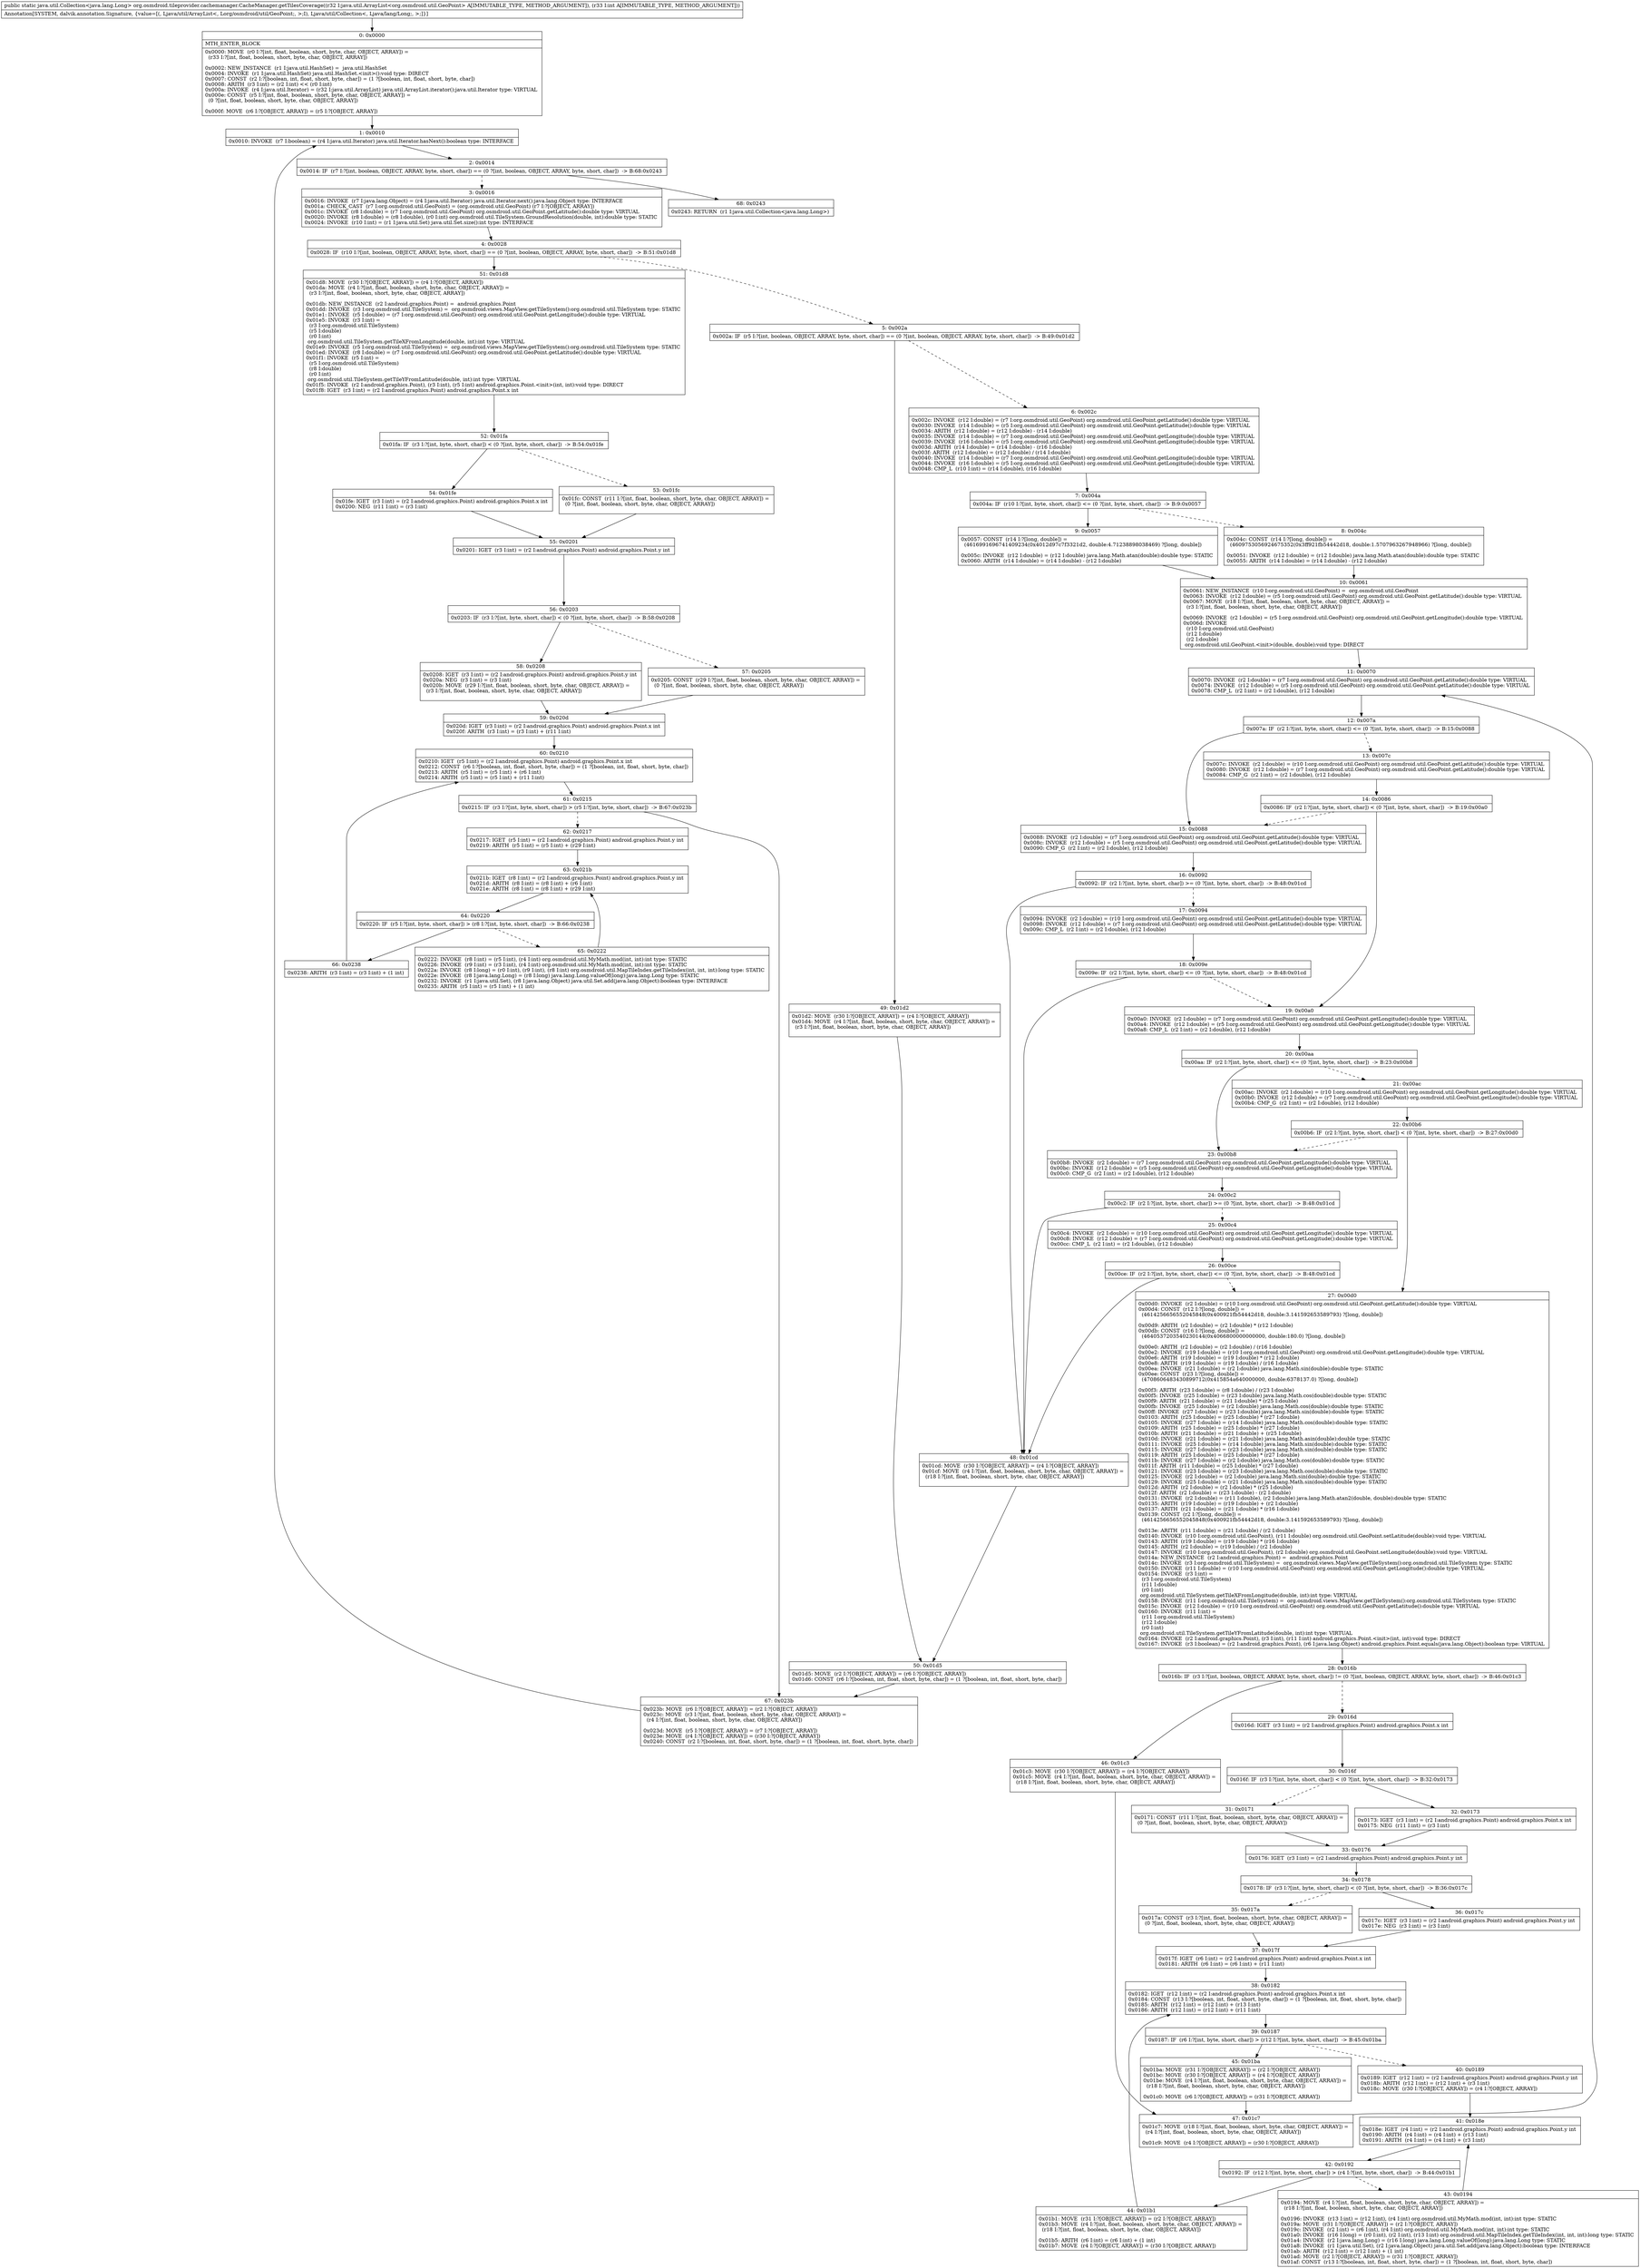 digraph "CFG fororg.osmdroid.tileprovider.cachemanager.CacheManager.getTilesCoverage(Ljava\/util\/ArrayList;I)Ljava\/util\/Collection;" {
Node_0 [shape=record,label="{0\:\ 0x0000|MTH_ENTER_BLOCK\l|0x0000: MOVE  (r0 I:?[int, float, boolean, short, byte, char, OBJECT, ARRAY]) = \l  (r33 I:?[int, float, boolean, short, byte, char, OBJECT, ARRAY])\l \l0x0002: NEW_INSTANCE  (r1 I:java.util.HashSet) =  java.util.HashSet \l0x0004: INVOKE  (r1 I:java.util.HashSet) java.util.HashSet.\<init\>():void type: DIRECT \l0x0007: CONST  (r2 I:?[boolean, int, float, short, byte, char]) = (1 ?[boolean, int, float, short, byte, char]) \l0x0008: ARITH  (r3 I:int) = (r2 I:int) \<\< (r0 I:int) \l0x000a: INVOKE  (r4 I:java.util.Iterator) = (r32 I:java.util.ArrayList) java.util.ArrayList.iterator():java.util.Iterator type: VIRTUAL \l0x000e: CONST  (r5 I:?[int, float, boolean, short, byte, char, OBJECT, ARRAY]) = \l  (0 ?[int, float, boolean, short, byte, char, OBJECT, ARRAY])\l \l0x000f: MOVE  (r6 I:?[OBJECT, ARRAY]) = (r5 I:?[OBJECT, ARRAY]) \l}"];
Node_1 [shape=record,label="{1\:\ 0x0010|0x0010: INVOKE  (r7 I:boolean) = (r4 I:java.util.Iterator) java.util.Iterator.hasNext():boolean type: INTERFACE \l}"];
Node_2 [shape=record,label="{2\:\ 0x0014|0x0014: IF  (r7 I:?[int, boolean, OBJECT, ARRAY, byte, short, char]) == (0 ?[int, boolean, OBJECT, ARRAY, byte, short, char])  \-\> B:68:0x0243 \l}"];
Node_3 [shape=record,label="{3\:\ 0x0016|0x0016: INVOKE  (r7 I:java.lang.Object) = (r4 I:java.util.Iterator) java.util.Iterator.next():java.lang.Object type: INTERFACE \l0x001a: CHECK_CAST  (r7 I:org.osmdroid.util.GeoPoint) = (org.osmdroid.util.GeoPoint) (r7 I:?[OBJECT, ARRAY]) \l0x001c: INVOKE  (r8 I:double) = (r7 I:org.osmdroid.util.GeoPoint) org.osmdroid.util.GeoPoint.getLatitude():double type: VIRTUAL \l0x0020: INVOKE  (r8 I:double) = (r8 I:double), (r0 I:int) org.osmdroid.util.TileSystem.GroundResolution(double, int):double type: STATIC \l0x0024: INVOKE  (r10 I:int) = (r1 I:java.util.Set) java.util.Set.size():int type: INTERFACE \l}"];
Node_4 [shape=record,label="{4\:\ 0x0028|0x0028: IF  (r10 I:?[int, boolean, OBJECT, ARRAY, byte, short, char]) == (0 ?[int, boolean, OBJECT, ARRAY, byte, short, char])  \-\> B:51:0x01d8 \l}"];
Node_5 [shape=record,label="{5\:\ 0x002a|0x002a: IF  (r5 I:?[int, boolean, OBJECT, ARRAY, byte, short, char]) == (0 ?[int, boolean, OBJECT, ARRAY, byte, short, char])  \-\> B:49:0x01d2 \l}"];
Node_6 [shape=record,label="{6\:\ 0x002c|0x002c: INVOKE  (r12 I:double) = (r7 I:org.osmdroid.util.GeoPoint) org.osmdroid.util.GeoPoint.getLatitude():double type: VIRTUAL \l0x0030: INVOKE  (r14 I:double) = (r5 I:org.osmdroid.util.GeoPoint) org.osmdroid.util.GeoPoint.getLatitude():double type: VIRTUAL \l0x0034: ARITH  (r12 I:double) = (r12 I:double) \- (r14 I:double) \l0x0035: INVOKE  (r14 I:double) = (r7 I:org.osmdroid.util.GeoPoint) org.osmdroid.util.GeoPoint.getLongitude():double type: VIRTUAL \l0x0039: INVOKE  (r16 I:double) = (r5 I:org.osmdroid.util.GeoPoint) org.osmdroid.util.GeoPoint.getLongitude():double type: VIRTUAL \l0x003d: ARITH  (r14 I:double) = (r14 I:double) \- (r16 I:double) \l0x003f: ARITH  (r12 I:double) = (r12 I:double) \/ (r14 I:double) \l0x0040: INVOKE  (r14 I:double) = (r7 I:org.osmdroid.util.GeoPoint) org.osmdroid.util.GeoPoint.getLongitude():double type: VIRTUAL \l0x0044: INVOKE  (r16 I:double) = (r5 I:org.osmdroid.util.GeoPoint) org.osmdroid.util.GeoPoint.getLongitude():double type: VIRTUAL \l0x0048: CMP_L  (r10 I:int) = (r14 I:double), (r16 I:double) \l}"];
Node_7 [shape=record,label="{7\:\ 0x004a|0x004a: IF  (r10 I:?[int, byte, short, char]) \<= (0 ?[int, byte, short, char])  \-\> B:9:0x0057 \l}"];
Node_8 [shape=record,label="{8\:\ 0x004c|0x004c: CONST  (r14 I:?[long, double]) = \l  (4609753056924675352(0x3ff921fb54442d18, double:1.5707963267948966) ?[long, double])\l \l0x0051: INVOKE  (r12 I:double) = (r12 I:double) java.lang.Math.atan(double):double type: STATIC \l0x0055: ARITH  (r14 I:double) = (r14 I:double) \- (r12 I:double) \l}"];
Node_9 [shape=record,label="{9\:\ 0x0057|0x0057: CONST  (r14 I:?[long, double]) = \l  (4616991696741409234(0x4012d97c7f3321d2, double:4.71238898038469) ?[long, double])\l \l0x005c: INVOKE  (r12 I:double) = (r12 I:double) java.lang.Math.atan(double):double type: STATIC \l0x0060: ARITH  (r14 I:double) = (r14 I:double) \- (r12 I:double) \l}"];
Node_10 [shape=record,label="{10\:\ 0x0061|0x0061: NEW_INSTANCE  (r10 I:org.osmdroid.util.GeoPoint) =  org.osmdroid.util.GeoPoint \l0x0063: INVOKE  (r12 I:double) = (r5 I:org.osmdroid.util.GeoPoint) org.osmdroid.util.GeoPoint.getLatitude():double type: VIRTUAL \l0x0067: MOVE  (r18 I:?[int, float, boolean, short, byte, char, OBJECT, ARRAY]) = \l  (r3 I:?[int, float, boolean, short, byte, char, OBJECT, ARRAY])\l \l0x0069: INVOKE  (r2 I:double) = (r5 I:org.osmdroid.util.GeoPoint) org.osmdroid.util.GeoPoint.getLongitude():double type: VIRTUAL \l0x006d: INVOKE  \l  (r10 I:org.osmdroid.util.GeoPoint)\l  (r12 I:double)\l  (r2 I:double)\l org.osmdroid.util.GeoPoint.\<init\>(double, double):void type: DIRECT \l}"];
Node_11 [shape=record,label="{11\:\ 0x0070|0x0070: INVOKE  (r2 I:double) = (r7 I:org.osmdroid.util.GeoPoint) org.osmdroid.util.GeoPoint.getLatitude():double type: VIRTUAL \l0x0074: INVOKE  (r12 I:double) = (r5 I:org.osmdroid.util.GeoPoint) org.osmdroid.util.GeoPoint.getLatitude():double type: VIRTUAL \l0x0078: CMP_L  (r2 I:int) = (r2 I:double), (r12 I:double) \l}"];
Node_12 [shape=record,label="{12\:\ 0x007a|0x007a: IF  (r2 I:?[int, byte, short, char]) \<= (0 ?[int, byte, short, char])  \-\> B:15:0x0088 \l}"];
Node_13 [shape=record,label="{13\:\ 0x007c|0x007c: INVOKE  (r2 I:double) = (r10 I:org.osmdroid.util.GeoPoint) org.osmdroid.util.GeoPoint.getLatitude():double type: VIRTUAL \l0x0080: INVOKE  (r12 I:double) = (r7 I:org.osmdroid.util.GeoPoint) org.osmdroid.util.GeoPoint.getLatitude():double type: VIRTUAL \l0x0084: CMP_G  (r2 I:int) = (r2 I:double), (r12 I:double) \l}"];
Node_14 [shape=record,label="{14\:\ 0x0086|0x0086: IF  (r2 I:?[int, byte, short, char]) \< (0 ?[int, byte, short, char])  \-\> B:19:0x00a0 \l}"];
Node_15 [shape=record,label="{15\:\ 0x0088|0x0088: INVOKE  (r2 I:double) = (r7 I:org.osmdroid.util.GeoPoint) org.osmdroid.util.GeoPoint.getLatitude():double type: VIRTUAL \l0x008c: INVOKE  (r12 I:double) = (r5 I:org.osmdroid.util.GeoPoint) org.osmdroid.util.GeoPoint.getLatitude():double type: VIRTUAL \l0x0090: CMP_G  (r2 I:int) = (r2 I:double), (r12 I:double) \l}"];
Node_16 [shape=record,label="{16\:\ 0x0092|0x0092: IF  (r2 I:?[int, byte, short, char]) \>= (0 ?[int, byte, short, char])  \-\> B:48:0x01cd \l}"];
Node_17 [shape=record,label="{17\:\ 0x0094|0x0094: INVOKE  (r2 I:double) = (r10 I:org.osmdroid.util.GeoPoint) org.osmdroid.util.GeoPoint.getLatitude():double type: VIRTUAL \l0x0098: INVOKE  (r12 I:double) = (r7 I:org.osmdroid.util.GeoPoint) org.osmdroid.util.GeoPoint.getLatitude():double type: VIRTUAL \l0x009c: CMP_L  (r2 I:int) = (r2 I:double), (r12 I:double) \l}"];
Node_18 [shape=record,label="{18\:\ 0x009e|0x009e: IF  (r2 I:?[int, byte, short, char]) \<= (0 ?[int, byte, short, char])  \-\> B:48:0x01cd \l}"];
Node_19 [shape=record,label="{19\:\ 0x00a0|0x00a0: INVOKE  (r2 I:double) = (r7 I:org.osmdroid.util.GeoPoint) org.osmdroid.util.GeoPoint.getLongitude():double type: VIRTUAL \l0x00a4: INVOKE  (r12 I:double) = (r5 I:org.osmdroid.util.GeoPoint) org.osmdroid.util.GeoPoint.getLongitude():double type: VIRTUAL \l0x00a8: CMP_L  (r2 I:int) = (r2 I:double), (r12 I:double) \l}"];
Node_20 [shape=record,label="{20\:\ 0x00aa|0x00aa: IF  (r2 I:?[int, byte, short, char]) \<= (0 ?[int, byte, short, char])  \-\> B:23:0x00b8 \l}"];
Node_21 [shape=record,label="{21\:\ 0x00ac|0x00ac: INVOKE  (r2 I:double) = (r10 I:org.osmdroid.util.GeoPoint) org.osmdroid.util.GeoPoint.getLongitude():double type: VIRTUAL \l0x00b0: INVOKE  (r12 I:double) = (r7 I:org.osmdroid.util.GeoPoint) org.osmdroid.util.GeoPoint.getLongitude():double type: VIRTUAL \l0x00b4: CMP_G  (r2 I:int) = (r2 I:double), (r12 I:double) \l}"];
Node_22 [shape=record,label="{22\:\ 0x00b6|0x00b6: IF  (r2 I:?[int, byte, short, char]) \< (0 ?[int, byte, short, char])  \-\> B:27:0x00d0 \l}"];
Node_23 [shape=record,label="{23\:\ 0x00b8|0x00b8: INVOKE  (r2 I:double) = (r7 I:org.osmdroid.util.GeoPoint) org.osmdroid.util.GeoPoint.getLongitude():double type: VIRTUAL \l0x00bc: INVOKE  (r12 I:double) = (r5 I:org.osmdroid.util.GeoPoint) org.osmdroid.util.GeoPoint.getLongitude():double type: VIRTUAL \l0x00c0: CMP_G  (r2 I:int) = (r2 I:double), (r12 I:double) \l}"];
Node_24 [shape=record,label="{24\:\ 0x00c2|0x00c2: IF  (r2 I:?[int, byte, short, char]) \>= (0 ?[int, byte, short, char])  \-\> B:48:0x01cd \l}"];
Node_25 [shape=record,label="{25\:\ 0x00c4|0x00c4: INVOKE  (r2 I:double) = (r10 I:org.osmdroid.util.GeoPoint) org.osmdroid.util.GeoPoint.getLongitude():double type: VIRTUAL \l0x00c8: INVOKE  (r12 I:double) = (r7 I:org.osmdroid.util.GeoPoint) org.osmdroid.util.GeoPoint.getLongitude():double type: VIRTUAL \l0x00cc: CMP_L  (r2 I:int) = (r2 I:double), (r12 I:double) \l}"];
Node_26 [shape=record,label="{26\:\ 0x00ce|0x00ce: IF  (r2 I:?[int, byte, short, char]) \<= (0 ?[int, byte, short, char])  \-\> B:48:0x01cd \l}"];
Node_27 [shape=record,label="{27\:\ 0x00d0|0x00d0: INVOKE  (r2 I:double) = (r10 I:org.osmdroid.util.GeoPoint) org.osmdroid.util.GeoPoint.getLatitude():double type: VIRTUAL \l0x00d4: CONST  (r12 I:?[long, double]) = \l  (4614256656552045848(0x400921fb54442d18, double:3.141592653589793) ?[long, double])\l \l0x00d9: ARITH  (r2 I:double) = (r2 I:double) * (r12 I:double) \l0x00db: CONST  (r16 I:?[long, double]) = \l  (4640537203540230144(0x4066800000000000, double:180.0) ?[long, double])\l \l0x00e0: ARITH  (r2 I:double) = (r2 I:double) \/ (r16 I:double) \l0x00e2: INVOKE  (r19 I:double) = (r10 I:org.osmdroid.util.GeoPoint) org.osmdroid.util.GeoPoint.getLongitude():double type: VIRTUAL \l0x00e6: ARITH  (r19 I:double) = (r19 I:double) * (r12 I:double) \l0x00e8: ARITH  (r19 I:double) = (r19 I:double) \/ (r16 I:double) \l0x00ea: INVOKE  (r21 I:double) = (r2 I:double) java.lang.Math.sin(double):double type: STATIC \l0x00ee: CONST  (r23 I:?[long, double]) = \l  (4708606483430899712(0x415854a640000000, double:6378137.0) ?[long, double])\l \l0x00f3: ARITH  (r23 I:double) = (r8 I:double) \/ (r23 I:double) \l0x00f5: INVOKE  (r25 I:double) = (r23 I:double) java.lang.Math.cos(double):double type: STATIC \l0x00f9: ARITH  (r21 I:double) = (r21 I:double) * (r25 I:double) \l0x00fb: INVOKE  (r25 I:double) = (r2 I:double) java.lang.Math.cos(double):double type: STATIC \l0x00ff: INVOKE  (r27 I:double) = (r23 I:double) java.lang.Math.sin(double):double type: STATIC \l0x0103: ARITH  (r25 I:double) = (r25 I:double) * (r27 I:double) \l0x0105: INVOKE  (r27 I:double) = (r14 I:double) java.lang.Math.cos(double):double type: STATIC \l0x0109: ARITH  (r25 I:double) = (r25 I:double) * (r27 I:double) \l0x010b: ARITH  (r21 I:double) = (r21 I:double) + (r25 I:double) \l0x010d: INVOKE  (r21 I:double) = (r21 I:double) java.lang.Math.asin(double):double type: STATIC \l0x0111: INVOKE  (r25 I:double) = (r14 I:double) java.lang.Math.sin(double):double type: STATIC \l0x0115: INVOKE  (r27 I:double) = (r23 I:double) java.lang.Math.sin(double):double type: STATIC \l0x0119: ARITH  (r25 I:double) = (r25 I:double) * (r27 I:double) \l0x011b: INVOKE  (r27 I:double) = (r2 I:double) java.lang.Math.cos(double):double type: STATIC \l0x011f: ARITH  (r11 I:double) = (r25 I:double) * (r27 I:double) \l0x0121: INVOKE  (r23 I:double) = (r23 I:double) java.lang.Math.cos(double):double type: STATIC \l0x0125: INVOKE  (r2 I:double) = (r2 I:double) java.lang.Math.sin(double):double type: STATIC \l0x0129: INVOKE  (r25 I:double) = (r21 I:double) java.lang.Math.sin(double):double type: STATIC \l0x012d: ARITH  (r2 I:double) = (r2 I:double) * (r25 I:double) \l0x012f: ARITH  (r2 I:double) = (r23 I:double) \- (r2 I:double) \l0x0131: INVOKE  (r2 I:double) = (r11 I:double), (r2 I:double) java.lang.Math.atan2(double, double):double type: STATIC \l0x0135: ARITH  (r19 I:double) = (r19 I:double) + (r2 I:double) \l0x0137: ARITH  (r21 I:double) = (r21 I:double) * (r16 I:double) \l0x0139: CONST  (r2 I:?[long, double]) = \l  (4614256656552045848(0x400921fb54442d18, double:3.141592653589793) ?[long, double])\l \l0x013e: ARITH  (r11 I:double) = (r21 I:double) \/ (r2 I:double) \l0x0140: INVOKE  (r10 I:org.osmdroid.util.GeoPoint), (r11 I:double) org.osmdroid.util.GeoPoint.setLatitude(double):void type: VIRTUAL \l0x0143: ARITH  (r19 I:double) = (r19 I:double) * (r16 I:double) \l0x0145: ARITH  (r2 I:double) = (r19 I:double) \/ (r2 I:double) \l0x0147: INVOKE  (r10 I:org.osmdroid.util.GeoPoint), (r2 I:double) org.osmdroid.util.GeoPoint.setLongitude(double):void type: VIRTUAL \l0x014a: NEW_INSTANCE  (r2 I:android.graphics.Point) =  android.graphics.Point \l0x014c: INVOKE  (r3 I:org.osmdroid.util.TileSystem) =  org.osmdroid.views.MapView.getTileSystem():org.osmdroid.util.TileSystem type: STATIC \l0x0150: INVOKE  (r11 I:double) = (r10 I:org.osmdroid.util.GeoPoint) org.osmdroid.util.GeoPoint.getLongitude():double type: VIRTUAL \l0x0154: INVOKE  (r3 I:int) = \l  (r3 I:org.osmdroid.util.TileSystem)\l  (r11 I:double)\l  (r0 I:int)\l org.osmdroid.util.TileSystem.getTileXFromLongitude(double, int):int type: VIRTUAL \l0x0158: INVOKE  (r11 I:org.osmdroid.util.TileSystem) =  org.osmdroid.views.MapView.getTileSystem():org.osmdroid.util.TileSystem type: STATIC \l0x015c: INVOKE  (r12 I:double) = (r10 I:org.osmdroid.util.GeoPoint) org.osmdroid.util.GeoPoint.getLatitude():double type: VIRTUAL \l0x0160: INVOKE  (r11 I:int) = \l  (r11 I:org.osmdroid.util.TileSystem)\l  (r12 I:double)\l  (r0 I:int)\l org.osmdroid.util.TileSystem.getTileYFromLatitude(double, int):int type: VIRTUAL \l0x0164: INVOKE  (r2 I:android.graphics.Point), (r3 I:int), (r11 I:int) android.graphics.Point.\<init\>(int, int):void type: DIRECT \l0x0167: INVOKE  (r3 I:boolean) = (r2 I:android.graphics.Point), (r6 I:java.lang.Object) android.graphics.Point.equals(java.lang.Object):boolean type: VIRTUAL \l}"];
Node_28 [shape=record,label="{28\:\ 0x016b|0x016b: IF  (r3 I:?[int, boolean, OBJECT, ARRAY, byte, short, char]) != (0 ?[int, boolean, OBJECT, ARRAY, byte, short, char])  \-\> B:46:0x01c3 \l}"];
Node_29 [shape=record,label="{29\:\ 0x016d|0x016d: IGET  (r3 I:int) = (r2 I:android.graphics.Point) android.graphics.Point.x int \l}"];
Node_30 [shape=record,label="{30\:\ 0x016f|0x016f: IF  (r3 I:?[int, byte, short, char]) \< (0 ?[int, byte, short, char])  \-\> B:32:0x0173 \l}"];
Node_31 [shape=record,label="{31\:\ 0x0171|0x0171: CONST  (r11 I:?[int, float, boolean, short, byte, char, OBJECT, ARRAY]) = \l  (0 ?[int, float, boolean, short, byte, char, OBJECT, ARRAY])\l \l}"];
Node_32 [shape=record,label="{32\:\ 0x0173|0x0173: IGET  (r3 I:int) = (r2 I:android.graphics.Point) android.graphics.Point.x int \l0x0175: NEG  (r11 I:int) = (r3 I:int) \l}"];
Node_33 [shape=record,label="{33\:\ 0x0176|0x0176: IGET  (r3 I:int) = (r2 I:android.graphics.Point) android.graphics.Point.y int \l}"];
Node_34 [shape=record,label="{34\:\ 0x0178|0x0178: IF  (r3 I:?[int, byte, short, char]) \< (0 ?[int, byte, short, char])  \-\> B:36:0x017c \l}"];
Node_35 [shape=record,label="{35\:\ 0x017a|0x017a: CONST  (r3 I:?[int, float, boolean, short, byte, char, OBJECT, ARRAY]) = \l  (0 ?[int, float, boolean, short, byte, char, OBJECT, ARRAY])\l \l}"];
Node_36 [shape=record,label="{36\:\ 0x017c|0x017c: IGET  (r3 I:int) = (r2 I:android.graphics.Point) android.graphics.Point.y int \l0x017e: NEG  (r3 I:int) = (r3 I:int) \l}"];
Node_37 [shape=record,label="{37\:\ 0x017f|0x017f: IGET  (r6 I:int) = (r2 I:android.graphics.Point) android.graphics.Point.x int \l0x0181: ARITH  (r6 I:int) = (r6 I:int) + (r11 I:int) \l}"];
Node_38 [shape=record,label="{38\:\ 0x0182|0x0182: IGET  (r12 I:int) = (r2 I:android.graphics.Point) android.graphics.Point.x int \l0x0184: CONST  (r13 I:?[boolean, int, float, short, byte, char]) = (1 ?[boolean, int, float, short, byte, char]) \l0x0185: ARITH  (r12 I:int) = (r12 I:int) + (r13 I:int) \l0x0186: ARITH  (r12 I:int) = (r12 I:int) + (r11 I:int) \l}"];
Node_39 [shape=record,label="{39\:\ 0x0187|0x0187: IF  (r6 I:?[int, byte, short, char]) \> (r12 I:?[int, byte, short, char])  \-\> B:45:0x01ba \l}"];
Node_40 [shape=record,label="{40\:\ 0x0189|0x0189: IGET  (r12 I:int) = (r2 I:android.graphics.Point) android.graphics.Point.y int \l0x018b: ARITH  (r12 I:int) = (r12 I:int) + (r3 I:int) \l0x018c: MOVE  (r30 I:?[OBJECT, ARRAY]) = (r4 I:?[OBJECT, ARRAY]) \l}"];
Node_41 [shape=record,label="{41\:\ 0x018e|0x018e: IGET  (r4 I:int) = (r2 I:android.graphics.Point) android.graphics.Point.y int \l0x0190: ARITH  (r4 I:int) = (r4 I:int) + (r13 I:int) \l0x0191: ARITH  (r4 I:int) = (r4 I:int) + (r3 I:int) \l}"];
Node_42 [shape=record,label="{42\:\ 0x0192|0x0192: IF  (r12 I:?[int, byte, short, char]) \> (r4 I:?[int, byte, short, char])  \-\> B:44:0x01b1 \l}"];
Node_43 [shape=record,label="{43\:\ 0x0194|0x0194: MOVE  (r4 I:?[int, float, boolean, short, byte, char, OBJECT, ARRAY]) = \l  (r18 I:?[int, float, boolean, short, byte, char, OBJECT, ARRAY])\l \l0x0196: INVOKE  (r13 I:int) = (r12 I:int), (r4 I:int) org.osmdroid.util.MyMath.mod(int, int):int type: STATIC \l0x019a: MOVE  (r31 I:?[OBJECT, ARRAY]) = (r2 I:?[OBJECT, ARRAY]) \l0x019c: INVOKE  (r2 I:int) = (r6 I:int), (r4 I:int) org.osmdroid.util.MyMath.mod(int, int):int type: STATIC \l0x01a0: INVOKE  (r16 I:long) = (r0 I:int), (r2 I:int), (r13 I:int) org.osmdroid.util.MapTileIndex.getTileIndex(int, int, int):long type: STATIC \l0x01a4: INVOKE  (r2 I:java.lang.Long) = (r16 I:long) java.lang.Long.valueOf(long):java.lang.Long type: STATIC \l0x01a8: INVOKE  (r1 I:java.util.Set), (r2 I:java.lang.Object) java.util.Set.add(java.lang.Object):boolean type: INTERFACE \l0x01ab: ARITH  (r12 I:int) = (r12 I:int) + (1 int) \l0x01ad: MOVE  (r2 I:?[OBJECT, ARRAY]) = (r31 I:?[OBJECT, ARRAY]) \l0x01af: CONST  (r13 I:?[boolean, int, float, short, byte, char]) = (1 ?[boolean, int, float, short, byte, char]) \l}"];
Node_44 [shape=record,label="{44\:\ 0x01b1|0x01b1: MOVE  (r31 I:?[OBJECT, ARRAY]) = (r2 I:?[OBJECT, ARRAY]) \l0x01b3: MOVE  (r4 I:?[int, float, boolean, short, byte, char, OBJECT, ARRAY]) = \l  (r18 I:?[int, float, boolean, short, byte, char, OBJECT, ARRAY])\l \l0x01b5: ARITH  (r6 I:int) = (r6 I:int) + (1 int) \l0x01b7: MOVE  (r4 I:?[OBJECT, ARRAY]) = (r30 I:?[OBJECT, ARRAY]) \l}"];
Node_45 [shape=record,label="{45\:\ 0x01ba|0x01ba: MOVE  (r31 I:?[OBJECT, ARRAY]) = (r2 I:?[OBJECT, ARRAY]) \l0x01bc: MOVE  (r30 I:?[OBJECT, ARRAY]) = (r4 I:?[OBJECT, ARRAY]) \l0x01be: MOVE  (r4 I:?[int, float, boolean, short, byte, char, OBJECT, ARRAY]) = \l  (r18 I:?[int, float, boolean, short, byte, char, OBJECT, ARRAY])\l \l0x01c0: MOVE  (r6 I:?[OBJECT, ARRAY]) = (r31 I:?[OBJECT, ARRAY]) \l}"];
Node_46 [shape=record,label="{46\:\ 0x01c3|0x01c3: MOVE  (r30 I:?[OBJECT, ARRAY]) = (r4 I:?[OBJECT, ARRAY]) \l0x01c5: MOVE  (r4 I:?[int, float, boolean, short, byte, char, OBJECT, ARRAY]) = \l  (r18 I:?[int, float, boolean, short, byte, char, OBJECT, ARRAY])\l \l}"];
Node_47 [shape=record,label="{47\:\ 0x01c7|0x01c7: MOVE  (r18 I:?[int, float, boolean, short, byte, char, OBJECT, ARRAY]) = \l  (r4 I:?[int, float, boolean, short, byte, char, OBJECT, ARRAY])\l \l0x01c9: MOVE  (r4 I:?[OBJECT, ARRAY]) = (r30 I:?[OBJECT, ARRAY]) \l}"];
Node_48 [shape=record,label="{48\:\ 0x01cd|0x01cd: MOVE  (r30 I:?[OBJECT, ARRAY]) = (r4 I:?[OBJECT, ARRAY]) \l0x01cf: MOVE  (r4 I:?[int, float, boolean, short, byte, char, OBJECT, ARRAY]) = \l  (r18 I:?[int, float, boolean, short, byte, char, OBJECT, ARRAY])\l \l}"];
Node_49 [shape=record,label="{49\:\ 0x01d2|0x01d2: MOVE  (r30 I:?[OBJECT, ARRAY]) = (r4 I:?[OBJECT, ARRAY]) \l0x01d4: MOVE  (r4 I:?[int, float, boolean, short, byte, char, OBJECT, ARRAY]) = \l  (r3 I:?[int, float, boolean, short, byte, char, OBJECT, ARRAY])\l \l}"];
Node_50 [shape=record,label="{50\:\ 0x01d5|0x01d5: MOVE  (r2 I:?[OBJECT, ARRAY]) = (r6 I:?[OBJECT, ARRAY]) \l0x01d6: CONST  (r6 I:?[boolean, int, float, short, byte, char]) = (1 ?[boolean, int, float, short, byte, char]) \l}"];
Node_51 [shape=record,label="{51\:\ 0x01d8|0x01d8: MOVE  (r30 I:?[OBJECT, ARRAY]) = (r4 I:?[OBJECT, ARRAY]) \l0x01da: MOVE  (r4 I:?[int, float, boolean, short, byte, char, OBJECT, ARRAY]) = \l  (r3 I:?[int, float, boolean, short, byte, char, OBJECT, ARRAY])\l \l0x01db: NEW_INSTANCE  (r2 I:android.graphics.Point) =  android.graphics.Point \l0x01dd: INVOKE  (r3 I:org.osmdroid.util.TileSystem) =  org.osmdroid.views.MapView.getTileSystem():org.osmdroid.util.TileSystem type: STATIC \l0x01e1: INVOKE  (r5 I:double) = (r7 I:org.osmdroid.util.GeoPoint) org.osmdroid.util.GeoPoint.getLongitude():double type: VIRTUAL \l0x01e5: INVOKE  (r3 I:int) = \l  (r3 I:org.osmdroid.util.TileSystem)\l  (r5 I:double)\l  (r0 I:int)\l org.osmdroid.util.TileSystem.getTileXFromLongitude(double, int):int type: VIRTUAL \l0x01e9: INVOKE  (r5 I:org.osmdroid.util.TileSystem) =  org.osmdroid.views.MapView.getTileSystem():org.osmdroid.util.TileSystem type: STATIC \l0x01ed: INVOKE  (r8 I:double) = (r7 I:org.osmdroid.util.GeoPoint) org.osmdroid.util.GeoPoint.getLatitude():double type: VIRTUAL \l0x01f1: INVOKE  (r5 I:int) = \l  (r5 I:org.osmdroid.util.TileSystem)\l  (r8 I:double)\l  (r0 I:int)\l org.osmdroid.util.TileSystem.getTileYFromLatitude(double, int):int type: VIRTUAL \l0x01f5: INVOKE  (r2 I:android.graphics.Point), (r3 I:int), (r5 I:int) android.graphics.Point.\<init\>(int, int):void type: DIRECT \l0x01f8: IGET  (r3 I:int) = (r2 I:android.graphics.Point) android.graphics.Point.x int \l}"];
Node_52 [shape=record,label="{52\:\ 0x01fa|0x01fa: IF  (r3 I:?[int, byte, short, char]) \< (0 ?[int, byte, short, char])  \-\> B:54:0x01fe \l}"];
Node_53 [shape=record,label="{53\:\ 0x01fc|0x01fc: CONST  (r11 I:?[int, float, boolean, short, byte, char, OBJECT, ARRAY]) = \l  (0 ?[int, float, boolean, short, byte, char, OBJECT, ARRAY])\l \l}"];
Node_54 [shape=record,label="{54\:\ 0x01fe|0x01fe: IGET  (r3 I:int) = (r2 I:android.graphics.Point) android.graphics.Point.x int \l0x0200: NEG  (r11 I:int) = (r3 I:int) \l}"];
Node_55 [shape=record,label="{55\:\ 0x0201|0x0201: IGET  (r3 I:int) = (r2 I:android.graphics.Point) android.graphics.Point.y int \l}"];
Node_56 [shape=record,label="{56\:\ 0x0203|0x0203: IF  (r3 I:?[int, byte, short, char]) \< (0 ?[int, byte, short, char])  \-\> B:58:0x0208 \l}"];
Node_57 [shape=record,label="{57\:\ 0x0205|0x0205: CONST  (r29 I:?[int, float, boolean, short, byte, char, OBJECT, ARRAY]) = \l  (0 ?[int, float, boolean, short, byte, char, OBJECT, ARRAY])\l \l}"];
Node_58 [shape=record,label="{58\:\ 0x0208|0x0208: IGET  (r3 I:int) = (r2 I:android.graphics.Point) android.graphics.Point.y int \l0x020a: NEG  (r3 I:int) = (r3 I:int) \l0x020b: MOVE  (r29 I:?[int, float, boolean, short, byte, char, OBJECT, ARRAY]) = \l  (r3 I:?[int, float, boolean, short, byte, char, OBJECT, ARRAY])\l \l}"];
Node_59 [shape=record,label="{59\:\ 0x020d|0x020d: IGET  (r3 I:int) = (r2 I:android.graphics.Point) android.graphics.Point.x int \l0x020f: ARITH  (r3 I:int) = (r3 I:int) + (r11 I:int) \l}"];
Node_60 [shape=record,label="{60\:\ 0x0210|0x0210: IGET  (r5 I:int) = (r2 I:android.graphics.Point) android.graphics.Point.x int \l0x0212: CONST  (r6 I:?[boolean, int, float, short, byte, char]) = (1 ?[boolean, int, float, short, byte, char]) \l0x0213: ARITH  (r5 I:int) = (r5 I:int) + (r6 I:int) \l0x0214: ARITH  (r5 I:int) = (r5 I:int) + (r11 I:int) \l}"];
Node_61 [shape=record,label="{61\:\ 0x0215|0x0215: IF  (r3 I:?[int, byte, short, char]) \> (r5 I:?[int, byte, short, char])  \-\> B:67:0x023b \l}"];
Node_62 [shape=record,label="{62\:\ 0x0217|0x0217: IGET  (r5 I:int) = (r2 I:android.graphics.Point) android.graphics.Point.y int \l0x0219: ARITH  (r5 I:int) = (r5 I:int) + (r29 I:int) \l}"];
Node_63 [shape=record,label="{63\:\ 0x021b|0x021b: IGET  (r8 I:int) = (r2 I:android.graphics.Point) android.graphics.Point.y int \l0x021d: ARITH  (r8 I:int) = (r8 I:int) + (r6 I:int) \l0x021e: ARITH  (r8 I:int) = (r8 I:int) + (r29 I:int) \l}"];
Node_64 [shape=record,label="{64\:\ 0x0220|0x0220: IF  (r5 I:?[int, byte, short, char]) \> (r8 I:?[int, byte, short, char])  \-\> B:66:0x0238 \l}"];
Node_65 [shape=record,label="{65\:\ 0x0222|0x0222: INVOKE  (r8 I:int) = (r5 I:int), (r4 I:int) org.osmdroid.util.MyMath.mod(int, int):int type: STATIC \l0x0226: INVOKE  (r9 I:int) = (r3 I:int), (r4 I:int) org.osmdroid.util.MyMath.mod(int, int):int type: STATIC \l0x022a: INVOKE  (r8 I:long) = (r0 I:int), (r9 I:int), (r8 I:int) org.osmdroid.util.MapTileIndex.getTileIndex(int, int, int):long type: STATIC \l0x022e: INVOKE  (r8 I:java.lang.Long) = (r8 I:long) java.lang.Long.valueOf(long):java.lang.Long type: STATIC \l0x0232: INVOKE  (r1 I:java.util.Set), (r8 I:java.lang.Object) java.util.Set.add(java.lang.Object):boolean type: INTERFACE \l0x0235: ARITH  (r5 I:int) = (r5 I:int) + (1 int) \l}"];
Node_66 [shape=record,label="{66\:\ 0x0238|0x0238: ARITH  (r3 I:int) = (r3 I:int) + (1 int) \l}"];
Node_67 [shape=record,label="{67\:\ 0x023b|0x023b: MOVE  (r6 I:?[OBJECT, ARRAY]) = (r2 I:?[OBJECT, ARRAY]) \l0x023c: MOVE  (r3 I:?[int, float, boolean, short, byte, char, OBJECT, ARRAY]) = \l  (r4 I:?[int, float, boolean, short, byte, char, OBJECT, ARRAY])\l \l0x023d: MOVE  (r5 I:?[OBJECT, ARRAY]) = (r7 I:?[OBJECT, ARRAY]) \l0x023e: MOVE  (r4 I:?[OBJECT, ARRAY]) = (r30 I:?[OBJECT, ARRAY]) \l0x0240: CONST  (r2 I:?[boolean, int, float, short, byte, char]) = (1 ?[boolean, int, float, short, byte, char]) \l}"];
Node_68 [shape=record,label="{68\:\ 0x0243|0x0243: RETURN  (r1 I:java.util.Collection\<java.lang.Long\>) \l}"];
MethodNode[shape=record,label="{public static java.util.Collection\<java.lang.Long\> org.osmdroid.tileprovider.cachemanager.CacheManager.getTilesCoverage((r32 I:java.util.ArrayList\<org.osmdroid.util.GeoPoint\> A[IMMUTABLE_TYPE, METHOD_ARGUMENT]), (r33 I:int A[IMMUTABLE_TYPE, METHOD_ARGUMENT]))  | Annotation[SYSTEM, dalvik.annotation.Signature, \{value=[(, Ljava\/util\/ArrayList\<, Lorg\/osmdroid\/util\/GeoPoint;, \>;I), Ljava\/util\/Collection\<, Ljava\/lang\/Long;, \>;]\}]\l}"];
MethodNode -> Node_0;
Node_0 -> Node_1;
Node_1 -> Node_2;
Node_2 -> Node_3[style=dashed];
Node_2 -> Node_68;
Node_3 -> Node_4;
Node_4 -> Node_5[style=dashed];
Node_4 -> Node_51;
Node_5 -> Node_6[style=dashed];
Node_5 -> Node_49;
Node_6 -> Node_7;
Node_7 -> Node_8[style=dashed];
Node_7 -> Node_9;
Node_8 -> Node_10;
Node_9 -> Node_10;
Node_10 -> Node_11;
Node_11 -> Node_12;
Node_12 -> Node_13[style=dashed];
Node_12 -> Node_15;
Node_13 -> Node_14;
Node_14 -> Node_15[style=dashed];
Node_14 -> Node_19;
Node_15 -> Node_16;
Node_16 -> Node_17[style=dashed];
Node_16 -> Node_48;
Node_17 -> Node_18;
Node_18 -> Node_19[style=dashed];
Node_18 -> Node_48;
Node_19 -> Node_20;
Node_20 -> Node_21[style=dashed];
Node_20 -> Node_23;
Node_21 -> Node_22;
Node_22 -> Node_23[style=dashed];
Node_22 -> Node_27;
Node_23 -> Node_24;
Node_24 -> Node_25[style=dashed];
Node_24 -> Node_48;
Node_25 -> Node_26;
Node_26 -> Node_27[style=dashed];
Node_26 -> Node_48;
Node_27 -> Node_28;
Node_28 -> Node_29[style=dashed];
Node_28 -> Node_46;
Node_29 -> Node_30;
Node_30 -> Node_31[style=dashed];
Node_30 -> Node_32;
Node_31 -> Node_33;
Node_32 -> Node_33;
Node_33 -> Node_34;
Node_34 -> Node_35[style=dashed];
Node_34 -> Node_36;
Node_35 -> Node_37;
Node_36 -> Node_37;
Node_37 -> Node_38;
Node_38 -> Node_39;
Node_39 -> Node_40[style=dashed];
Node_39 -> Node_45;
Node_40 -> Node_41;
Node_41 -> Node_42;
Node_42 -> Node_43[style=dashed];
Node_42 -> Node_44;
Node_43 -> Node_41;
Node_44 -> Node_38;
Node_45 -> Node_47;
Node_46 -> Node_47;
Node_47 -> Node_11;
Node_48 -> Node_50;
Node_49 -> Node_50;
Node_50 -> Node_67;
Node_51 -> Node_52;
Node_52 -> Node_53[style=dashed];
Node_52 -> Node_54;
Node_53 -> Node_55;
Node_54 -> Node_55;
Node_55 -> Node_56;
Node_56 -> Node_57[style=dashed];
Node_56 -> Node_58;
Node_57 -> Node_59;
Node_58 -> Node_59;
Node_59 -> Node_60;
Node_60 -> Node_61;
Node_61 -> Node_62[style=dashed];
Node_61 -> Node_67;
Node_62 -> Node_63;
Node_63 -> Node_64;
Node_64 -> Node_65[style=dashed];
Node_64 -> Node_66;
Node_65 -> Node_63;
Node_66 -> Node_60;
Node_67 -> Node_1;
}

